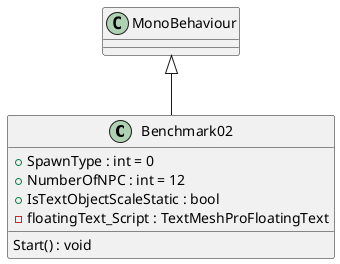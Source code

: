 @startuml
class Benchmark02 {
    + SpawnType : int = 0
    + NumberOfNPC : int = 12
    + IsTextObjectScaleStatic : bool
    - floatingText_Script : TextMeshProFloatingText
    Start() : void
}
MonoBehaviour <|-- Benchmark02
@enduml
